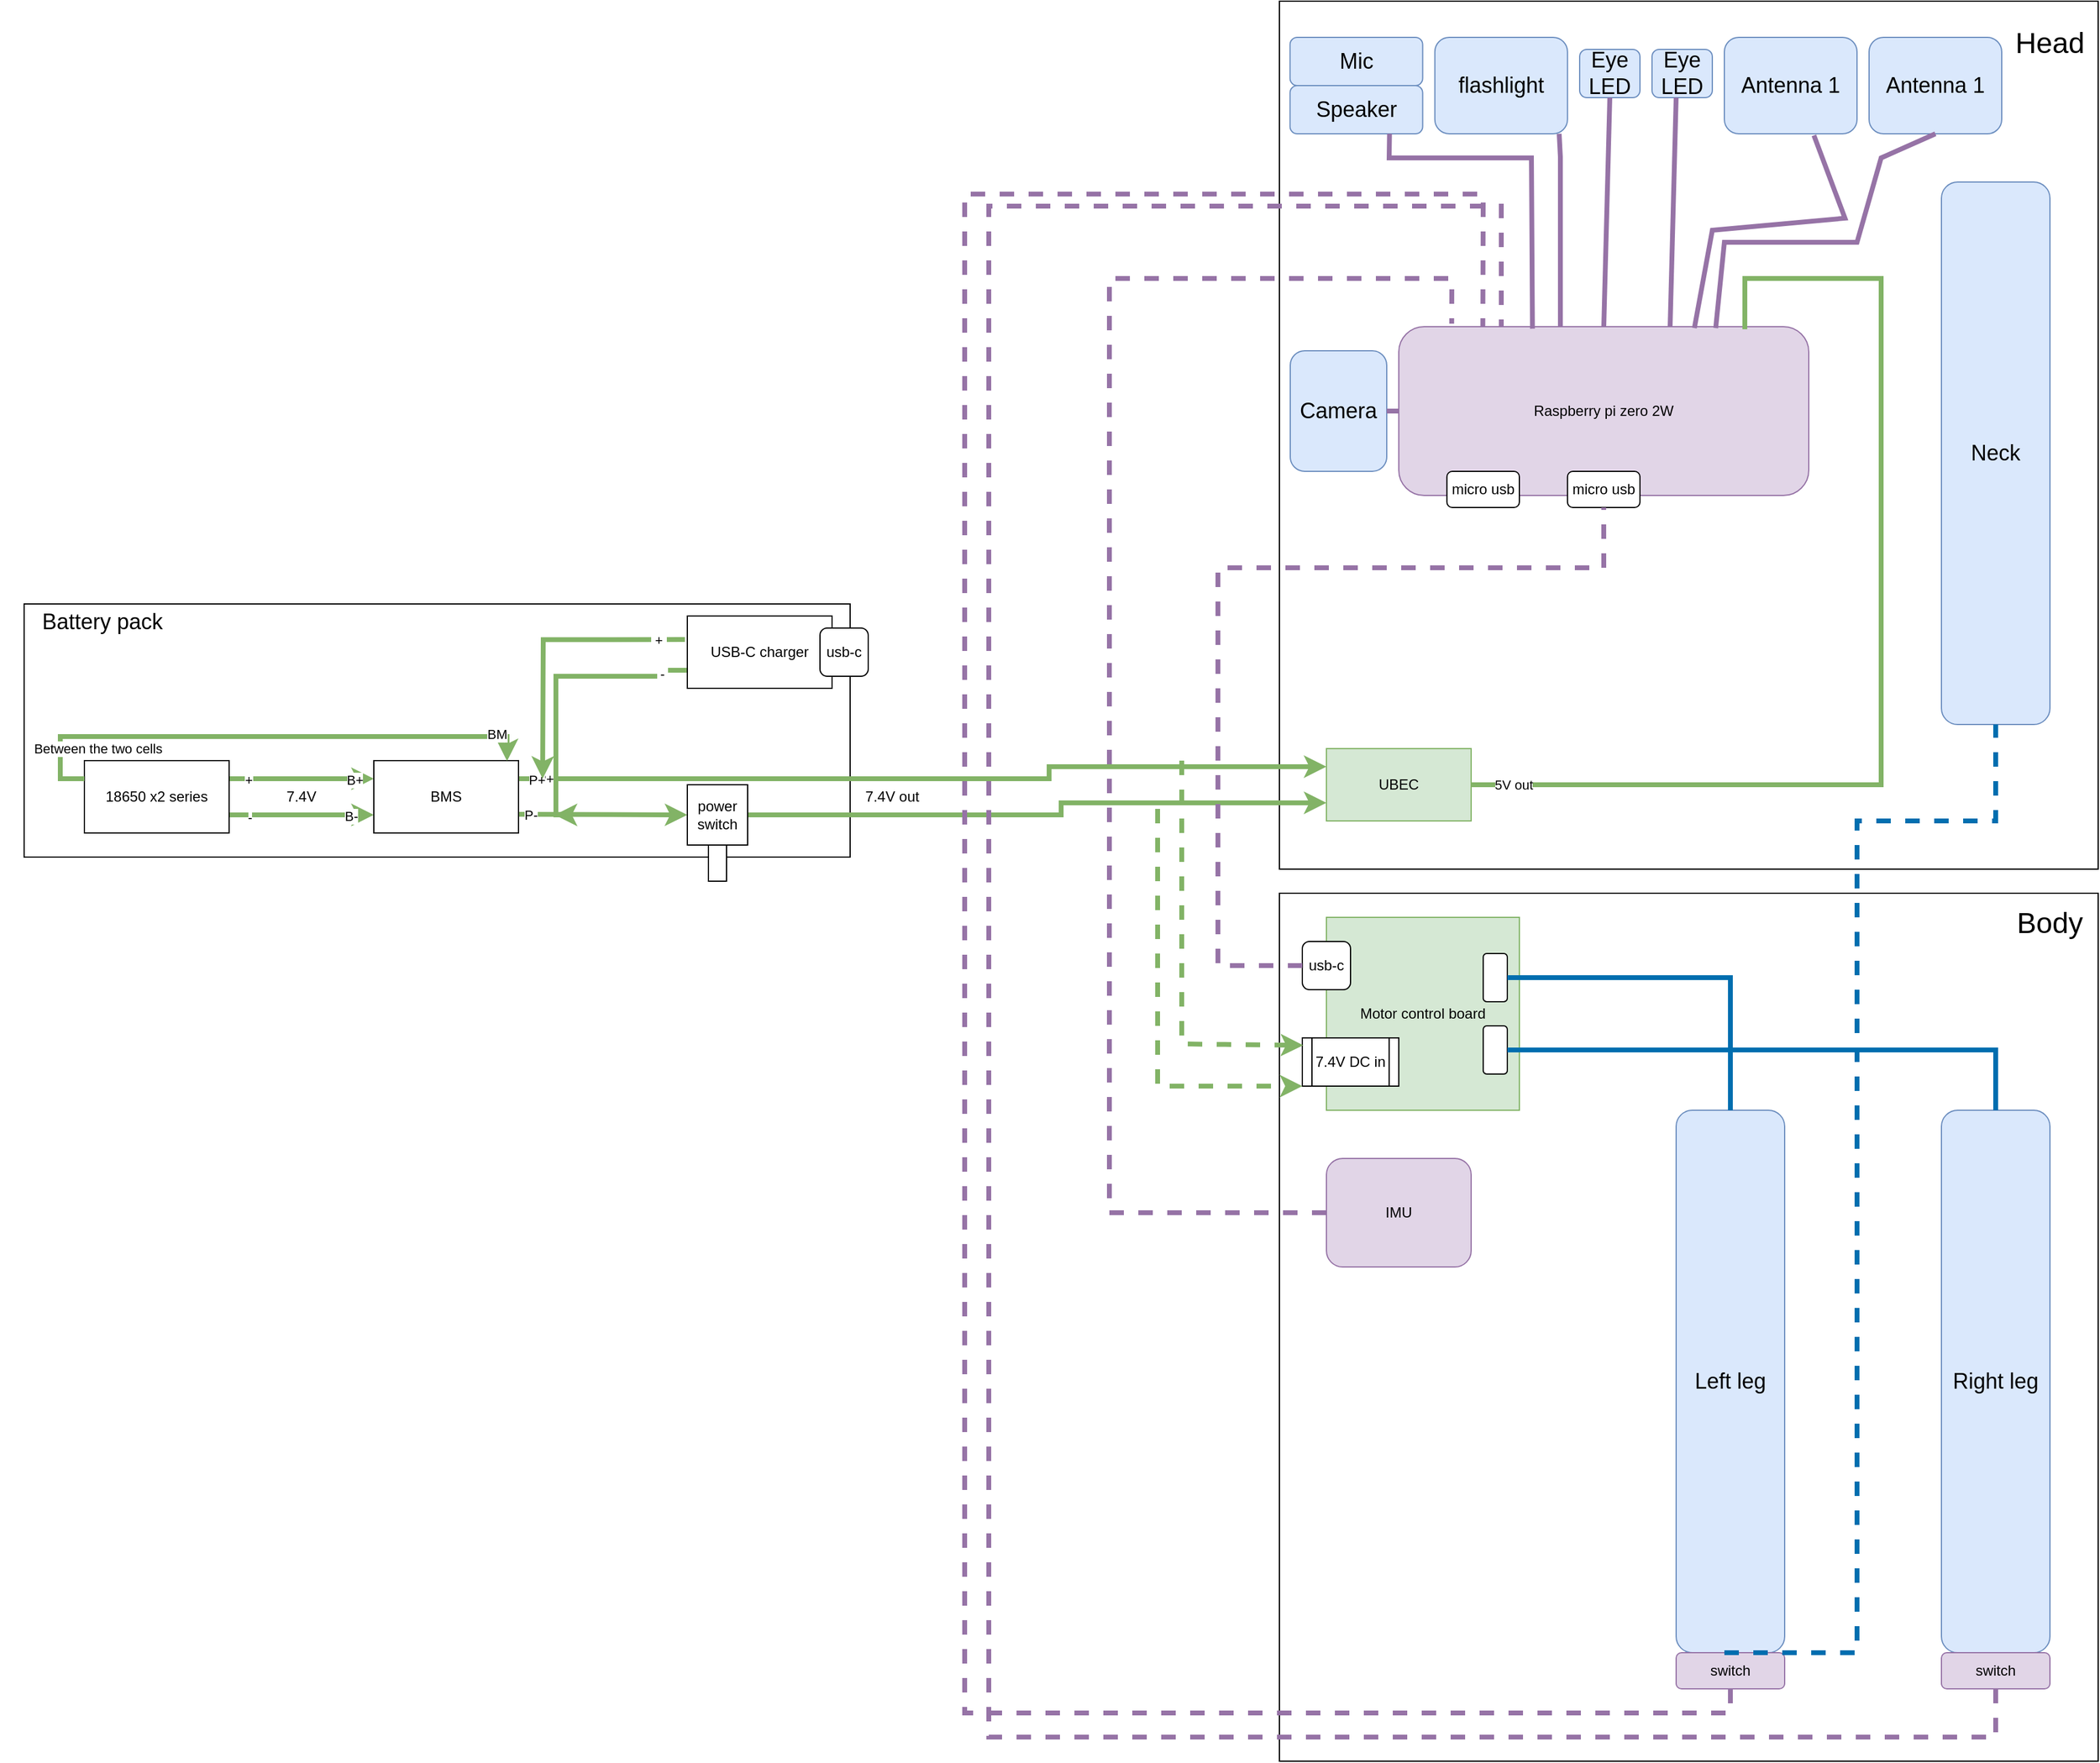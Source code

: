 <mxfile version="26.0.4">
  <diagram name="Page-1" id="qsV2s4hs_2FrfZJGvVU3">
    <mxGraphModel dx="1838" dy="1045" grid="1" gridSize="10" guides="1" tooltips="1" connect="1" arrows="1" fold="1" page="1" pageScale="1" pageWidth="827" pageHeight="1169" math="0" shadow="0">
      <root>
        <mxCell id="0" />
        <mxCell id="1" parent="0" />
        <mxCell id="-YBQGZOib8_rkUtJKQvK-69" value="" style="rounded=0;whiteSpace=wrap;html=1;" parent="1" vertex="1">
          <mxGeometry x="1421" y="40" width="679" height="720" as="geometry" />
        </mxCell>
        <mxCell id="-YBQGZOib8_rkUtJKQvK-67" value="" style="rounded=0;whiteSpace=wrap;html=1;" parent="1" vertex="1">
          <mxGeometry x="1421" y="780" width="679" height="720" as="geometry" />
        </mxCell>
        <mxCell id="-YBQGZOib8_rkUtJKQvK-45" value="&amp;nbsp;" style="rounded=0;whiteSpace=wrap;html=1;" parent="1" vertex="1">
          <mxGeometry x="380" y="540" width="685" height="210" as="geometry" />
        </mxCell>
        <mxCell id="-YBQGZOib8_rkUtJKQvK-7" style="edgeStyle=orthogonalEdgeStyle;rounded=0;orthogonalLoop=1;jettySize=auto;html=1;exitX=1;exitY=0.25;exitDx=0;exitDy=0;entryX=0;entryY=0.25;entryDx=0;entryDy=0;fillColor=#d5e8d4;strokeColor=#82b366;strokeWidth=4;" parent="1" source="-YBQGZOib8_rkUtJKQvK-13" target="-YBQGZOib8_rkUtJKQvK-19" edge="1">
          <mxGeometry relative="1" as="geometry" />
        </mxCell>
        <mxCell id="-YBQGZOib8_rkUtJKQvK-8" value="+" style="edgeLabel;html=1;align=center;verticalAlign=middle;resizable=0;points=[];" parent="-YBQGZOib8_rkUtJKQvK-7" vertex="1" connectable="0">
          <mxGeometry x="-0.738" y="-1" relative="1" as="geometry">
            <mxPoint as="offset" />
          </mxGeometry>
        </mxCell>
        <mxCell id="-YBQGZOib8_rkUtJKQvK-9" value="B+" style="edgeLabel;html=1;align=center;verticalAlign=middle;resizable=0;points=[];" parent="-YBQGZOib8_rkUtJKQvK-7" vertex="1" connectable="0">
          <mxGeometry x="0.729" y="-1" relative="1" as="geometry">
            <mxPoint as="offset" />
          </mxGeometry>
        </mxCell>
        <mxCell id="-YBQGZOib8_rkUtJKQvK-10" style="edgeStyle=orthogonalEdgeStyle;rounded=0;orthogonalLoop=1;jettySize=auto;html=1;exitX=1;exitY=0.75;exitDx=0;exitDy=0;entryX=0;entryY=0.75;entryDx=0;entryDy=0;fillColor=#d5e8d4;strokeColor=#82b366;strokeWidth=4;" parent="1" source="-YBQGZOib8_rkUtJKQvK-13" target="-YBQGZOib8_rkUtJKQvK-19" edge="1">
          <mxGeometry relative="1" as="geometry" />
        </mxCell>
        <mxCell id="-YBQGZOib8_rkUtJKQvK-11" value="-" style="edgeLabel;html=1;align=center;verticalAlign=middle;resizable=0;points=[];" parent="-YBQGZOib8_rkUtJKQvK-10" vertex="1" connectable="0">
          <mxGeometry x="-0.729" y="-2" relative="1" as="geometry">
            <mxPoint as="offset" />
          </mxGeometry>
        </mxCell>
        <mxCell id="-YBQGZOib8_rkUtJKQvK-12" value="B-" style="edgeLabel;html=1;align=center;verticalAlign=middle;resizable=0;points=[];" parent="-YBQGZOib8_rkUtJKQvK-10" vertex="1" connectable="0">
          <mxGeometry x="0.671" y="-1" relative="1" as="geometry">
            <mxPoint as="offset" />
          </mxGeometry>
        </mxCell>
        <mxCell id="-YBQGZOib8_rkUtJKQvK-13" value="18650 x2 series" style="rounded=0;whiteSpace=wrap;html=1;" parent="1" vertex="1">
          <mxGeometry x="430" y="670" width="120" height="60" as="geometry" />
        </mxCell>
        <mxCell id="-YBQGZOib8_rkUtJKQvK-14" style="edgeStyle=orthogonalEdgeStyle;rounded=0;orthogonalLoop=1;jettySize=auto;html=1;exitX=1;exitY=0.25;exitDx=0;exitDy=0;entryX=0;entryY=0.25;entryDx=0;entryDy=0;fillColor=#d5e8d4;strokeColor=#82b366;strokeWidth=4;" parent="1" source="-YBQGZOib8_rkUtJKQvK-19" target="-YBQGZOib8_rkUtJKQvK-27" edge="1">
          <mxGeometry relative="1" as="geometry">
            <mxPoint x="1442.24" y="684.68" as="targetPoint" />
            <Array as="points">
              <mxPoint x="1230" y="685" />
              <mxPoint x="1230" y="675" />
            </Array>
          </mxGeometry>
        </mxCell>
        <mxCell id="-YBQGZOib8_rkUtJKQvK-15" value="P+" style="edgeLabel;html=1;align=center;verticalAlign=middle;resizable=0;points=[];" parent="-YBQGZOib8_rkUtJKQvK-14" vertex="1" connectable="0">
          <mxGeometry x="-0.671" relative="1" as="geometry">
            <mxPoint x="-90" as="offset" />
          </mxGeometry>
        </mxCell>
        <mxCell id="-YBQGZOib8_rkUtJKQvK-54" value="P+" style="edgeLabel;html=1;align=center;verticalAlign=middle;resizable=0;points=[];" parent="-YBQGZOib8_rkUtJKQvK-14" vertex="1" connectable="0">
          <mxGeometry x="-0.957" y="-1" relative="1" as="geometry">
            <mxPoint as="offset" />
          </mxGeometry>
        </mxCell>
        <mxCell id="-YBQGZOib8_rkUtJKQvK-17" style="edgeStyle=orthogonalEdgeStyle;rounded=0;orthogonalLoop=1;jettySize=auto;html=1;exitX=1;exitY=0.75;exitDx=0;exitDy=0;entryX=0;entryY=0.5;entryDx=0;entryDy=0;fillColor=#d5e8d4;strokeColor=#82b366;strokeWidth=4;" parent="1" target="-YBQGZOib8_rkUtJKQvK-38" edge="1">
          <mxGeometry relative="1" as="geometry">
            <mxPoint x="790" y="714.52" as="sourcePoint" />
            <mxPoint x="910" y="714.52" as="targetPoint" />
          </mxGeometry>
        </mxCell>
        <mxCell id="-YBQGZOib8_rkUtJKQvK-18" value="P-" style="edgeLabel;html=1;align=center;verticalAlign=middle;resizable=0;points=[];" parent="-YBQGZOib8_rkUtJKQvK-17" vertex="1" connectable="0">
          <mxGeometry x="-0.633" y="1" relative="1" as="geometry">
            <mxPoint x="-16" y="1" as="offset" />
          </mxGeometry>
        </mxCell>
        <mxCell id="-YBQGZOib8_rkUtJKQvK-19" value="BMS" style="rounded=0;whiteSpace=wrap;html=1;" parent="1" vertex="1">
          <mxGeometry x="670" y="670" width="120" height="60" as="geometry" />
        </mxCell>
        <mxCell id="-YBQGZOib8_rkUtJKQvK-20" style="edgeStyle=orthogonalEdgeStyle;rounded=0;orthogonalLoop=1;jettySize=auto;html=1;exitX=0;exitY=0.75;exitDx=0;exitDy=0;strokeWidth=4;fillColor=#d5e8d4;strokeColor=#82b366;" parent="1" source="-YBQGZOib8_rkUtJKQvK-24" edge="1">
          <mxGeometry relative="1" as="geometry">
            <mxPoint x="820" y="715" as="targetPoint" />
            <mxPoint x="890" y="600" as="sourcePoint" />
            <Array as="points">
              <mxPoint x="910" y="600" />
              <mxPoint x="821" y="600" />
              <mxPoint x="821" y="715" />
            </Array>
          </mxGeometry>
        </mxCell>
        <mxCell id="-YBQGZOib8_rkUtJKQvK-21" value="&amp;nbsp;-&amp;nbsp;" style="edgeLabel;html=1;align=center;verticalAlign=middle;resizable=0;points=[];" parent="-YBQGZOib8_rkUtJKQvK-20" vertex="1" connectable="0">
          <mxGeometry x="-0.805" y="-1" relative="1" as="geometry">
            <mxPoint as="offset" />
          </mxGeometry>
        </mxCell>
        <mxCell id="-YBQGZOib8_rkUtJKQvK-22" style="edgeStyle=orthogonalEdgeStyle;rounded=0;orthogonalLoop=1;jettySize=auto;html=1;exitX=-0.017;exitY=0.326;exitDx=0;exitDy=0;exitPerimeter=0;strokeWidth=4;fillColor=#d5e8d4;strokeColor=#82b366;" parent="1" source="-YBQGZOib8_rkUtJKQvK-24" edge="1">
          <mxGeometry relative="1" as="geometry">
            <mxPoint x="810" y="685" as="targetPoint" />
            <mxPoint x="890" y="570" as="sourcePoint" />
          </mxGeometry>
        </mxCell>
        <mxCell id="-YBQGZOib8_rkUtJKQvK-23" value="&amp;nbsp;+&amp;nbsp;" style="edgeLabel;html=1;align=center;verticalAlign=middle;resizable=0;points=[];" parent="-YBQGZOib8_rkUtJKQvK-22" vertex="1" connectable="0">
          <mxGeometry x="-0.813" relative="1" as="geometry">
            <mxPoint as="offset" />
          </mxGeometry>
        </mxCell>
        <mxCell id="-YBQGZOib8_rkUtJKQvK-24" value="USB-C charger" style="rounded=0;whiteSpace=wrap;html=1;" parent="1" vertex="1">
          <mxGeometry x="930" y="550" width="120" height="60" as="geometry" />
        </mxCell>
        <mxCell id="-YBQGZOib8_rkUtJKQvK-27" value="UBEC" style="rounded=0;whiteSpace=wrap;html=1;fillColor=#d5e8d4;strokeColor=#82b366;" parent="1" vertex="1">
          <mxGeometry x="1460" y="660" width="120" height="60" as="geometry" />
        </mxCell>
        <mxCell id="-YBQGZOib8_rkUtJKQvK-28" style="edgeStyle=orthogonalEdgeStyle;rounded=0;orthogonalLoop=1;jettySize=auto;html=1;exitX=0;exitY=0.25;exitDx=0;exitDy=0;entryX=0.921;entryY=0.007;entryDx=0;entryDy=0;entryPerimeter=0;fillColor=#d5e8d4;strokeColor=#82b366;strokeWidth=4;" parent="1" source="-YBQGZOib8_rkUtJKQvK-13" target="-YBQGZOib8_rkUtJKQvK-19" edge="1">
          <mxGeometry relative="1" as="geometry" />
        </mxCell>
        <mxCell id="-YBQGZOib8_rkUtJKQvK-29" value="BM" style="edgeLabel;html=1;align=center;verticalAlign=middle;resizable=0;points=[];" parent="-YBQGZOib8_rkUtJKQvK-28" vertex="1" connectable="0">
          <mxGeometry x="0.868" y="2" relative="1" as="geometry">
            <mxPoint as="offset" />
          </mxGeometry>
        </mxCell>
        <mxCell id="-YBQGZOib8_rkUtJKQvK-30" value="Between the two cells" style="edgeLabel;html=1;align=center;verticalAlign=middle;resizable=0;points=[];" parent="-YBQGZOib8_rkUtJKQvK-28" vertex="1" connectable="0">
          <mxGeometry x="-0.958" y="-1" relative="1" as="geometry">
            <mxPoint x="20" y="-24" as="offset" />
          </mxGeometry>
        </mxCell>
        <mxCell id="-YBQGZOib8_rkUtJKQvK-32" value="Raspberry pi zero 2W" style="rounded=1;whiteSpace=wrap;html=1;fillColor=#e1d5e7;strokeColor=#9673a6;" parent="1" vertex="1">
          <mxGeometry x="1520" y="310" width="340" height="140" as="geometry" />
        </mxCell>
        <mxCell id="-YBQGZOib8_rkUtJKQvK-33" value="7.4V" style="text;html=1;align=center;verticalAlign=middle;whiteSpace=wrap;rounded=0;" parent="1" vertex="1">
          <mxGeometry x="580" y="685" width="60" height="30" as="geometry" />
        </mxCell>
        <mxCell id="-YBQGZOib8_rkUtJKQvK-34" value="7.4V out" style="text;html=1;align=center;verticalAlign=middle;whiteSpace=wrap;rounded=0;" parent="1" vertex="1">
          <mxGeometry x="1070" y="685" width="60" height="30" as="geometry" />
        </mxCell>
        <mxCell id="-YBQGZOib8_rkUtJKQvK-36" style="edgeStyle=orthogonalEdgeStyle;rounded=0;orthogonalLoop=1;jettySize=auto;html=1;exitX=1;exitY=0.5;exitDx=0;exitDy=0;entryX=0;entryY=0.75;entryDx=0;entryDy=0;fillColor=#d5e8d4;strokeColor=#82b366;strokeWidth=4;" parent="1" source="-YBQGZOib8_rkUtJKQvK-38" target="-YBQGZOib8_rkUtJKQvK-27" edge="1">
          <mxGeometry relative="1" as="geometry">
            <mxPoint x="900" y="715" as="targetPoint" />
            <Array as="points">
              <mxPoint x="1240" y="715" />
              <mxPoint x="1240" y="705" />
            </Array>
          </mxGeometry>
        </mxCell>
        <mxCell id="-YBQGZOib8_rkUtJKQvK-43" value="micro usb" style="rounded=1;whiteSpace=wrap;html=1;" parent="1" vertex="1">
          <mxGeometry x="1659.9" y="430" width="60.1" height="30" as="geometry" />
        </mxCell>
        <mxCell id="-YBQGZOib8_rkUtJKQvK-44" value="micro usb" style="rounded=1;whiteSpace=wrap;html=1;" parent="1" vertex="1">
          <mxGeometry x="1559.9" y="430" width="60.1" height="30" as="geometry" />
        </mxCell>
        <mxCell id="-YBQGZOib8_rkUtJKQvK-46" value="&lt;font style=&quot;font-size: 18px;&quot;&gt;Battery pack&lt;/font&gt;" style="text;html=1;align=center;verticalAlign=middle;whiteSpace=wrap;rounded=0;" parent="1" vertex="1">
          <mxGeometry x="360" y="540" width="170" height="30" as="geometry" />
        </mxCell>
        <mxCell id="-YBQGZOib8_rkUtJKQvK-47" value="usb-c" style="rounded=1;whiteSpace=wrap;html=1;" parent="1" vertex="1">
          <mxGeometry x="1040" y="560" width="40" height="40" as="geometry" />
        </mxCell>
        <mxCell id="-YBQGZOib8_rkUtJKQvK-48" value="Motor control board" style="whiteSpace=wrap;html=1;aspect=fixed;fillColor=#d5e8d4;strokeColor=#82b366;" parent="1" vertex="1">
          <mxGeometry x="1460" y="800" width="160" height="160" as="geometry" />
        </mxCell>
        <mxCell id="-YBQGZOib8_rkUtJKQvK-49" value="" style="rounded=1;whiteSpace=wrap;html=1;" parent="1" vertex="1">
          <mxGeometry x="1590" y="830" width="20" height="40" as="geometry" />
        </mxCell>
        <mxCell id="-YBQGZOib8_rkUtJKQvK-50" value="" style="rounded=1;whiteSpace=wrap;html=1;" parent="1" vertex="1">
          <mxGeometry x="1590" y="890" width="20" height="40" as="geometry" />
        </mxCell>
        <mxCell id="-YBQGZOib8_rkUtJKQvK-51" value="usb-c" style="rounded=1;whiteSpace=wrap;html=1;" parent="1" vertex="1">
          <mxGeometry x="1440" y="820" width="40" height="40" as="geometry" />
        </mxCell>
        <mxCell id="-YBQGZOib8_rkUtJKQvK-52" value="7.4V DC in" style="shape=process;whiteSpace=wrap;html=1;backgroundOutline=1;" parent="1" vertex="1">
          <mxGeometry x="1440" y="900" width="80" height="40" as="geometry" />
        </mxCell>
        <mxCell id="-YBQGZOib8_rkUtJKQvK-53" value="" style="endArrow=classic;html=1;rounded=0;entryX=0;entryY=1;entryDx=0;entryDy=0;fillColor=#d5e8d4;strokeColor=#82b366;strokeWidth=4;dashed=1;" parent="1" target="-YBQGZOib8_rkUtJKQvK-52" edge="1">
          <mxGeometry width="50" height="50" relative="1" as="geometry">
            <mxPoint x="1320" y="710" as="sourcePoint" />
            <mxPoint x="840" y="890" as="targetPoint" />
            <Array as="points">
              <mxPoint x="1320" y="940" />
            </Array>
          </mxGeometry>
        </mxCell>
        <mxCell id="-YBQGZOib8_rkUtJKQvK-55" value="" style="endArrow=classic;html=1;rounded=0;entryX=0.009;entryY=0.154;entryDx=0;entryDy=0;entryPerimeter=0;fillColor=#d5e8d4;strokeColor=#82b366;strokeWidth=4;dashed=1;" parent="1" target="-YBQGZOib8_rkUtJKQvK-52" edge="1">
          <mxGeometry width="50" height="50" relative="1" as="geometry">
            <mxPoint x="1340" y="670" as="sourcePoint" />
            <mxPoint x="1470" y="905" as="targetPoint" />
            <Array as="points">
              <mxPoint x="1340" y="905" />
            </Array>
          </mxGeometry>
        </mxCell>
        <mxCell id="-YBQGZOib8_rkUtJKQvK-60" value="" style="endArrow=none;html=1;rounded=0;entryX=0.5;entryY=1;entryDx=0;entryDy=0;exitX=0;exitY=0.5;exitDx=0;exitDy=0;strokeColor=#9673a6;strokeWidth=4;fillColor=#e1d5e7;dashed=1;" parent="1" source="-YBQGZOib8_rkUtJKQvK-51" target="-YBQGZOib8_rkUtJKQvK-43" edge="1">
          <mxGeometry width="50" height="50" relative="1" as="geometry">
            <mxPoint x="1430" y="680" as="sourcePoint" />
            <mxPoint x="1480" y="630" as="targetPoint" />
            <Array as="points">
              <mxPoint x="1370" y="840" />
              <mxPoint x="1370" y="510" />
              <mxPoint x="1690" y="510" />
            </Array>
          </mxGeometry>
        </mxCell>
        <mxCell id="-YBQGZOib8_rkUtJKQvK-61" value="IMU" style="rounded=1;whiteSpace=wrap;html=1;fillColor=#e1d5e7;strokeColor=#9673a6;" parent="1" vertex="1">
          <mxGeometry x="1460" y="1000" width="120" height="90" as="geometry" />
        </mxCell>
        <mxCell id="-YBQGZOib8_rkUtJKQvK-68" value="&lt;font style=&quot;font-size: 24px;&quot;&gt;Body&lt;/font&gt;" style="text;html=1;align=center;verticalAlign=middle;whiteSpace=wrap;rounded=0;" parent="1" vertex="1">
          <mxGeometry x="2030" y="790" width="60" height="30" as="geometry" />
        </mxCell>
        <mxCell id="-YBQGZOib8_rkUtJKQvK-70" value="&lt;font style=&quot;font-size: 24px;&quot;&gt;Head&lt;/font&gt;" style="text;html=1;align=center;verticalAlign=middle;whiteSpace=wrap;rounded=0;" parent="1" vertex="1">
          <mxGeometry x="2030" y="60" width="60" height="30" as="geometry" />
        </mxCell>
        <mxCell id="-YBQGZOib8_rkUtJKQvK-72" value="" style="endArrow=none;html=1;rounded=0;exitX=0;exitY=0.5;exitDx=0;exitDy=0;entryX=0.129;entryY=-0.018;entryDx=0;entryDy=0;entryPerimeter=0;strokeColor=#9673a6;strokeWidth=4;fillColor=#e1d5e7;dashed=1;" parent="1" source="-YBQGZOib8_rkUtJKQvK-61" target="-YBQGZOib8_rkUtJKQvK-32" edge="1">
          <mxGeometry width="50" height="50" relative="1" as="geometry">
            <mxPoint x="1860" y="850" as="sourcePoint" />
            <mxPoint x="1910" y="800" as="targetPoint" />
            <Array as="points">
              <mxPoint x="1280" y="1045" />
              <mxPoint x="1280" y="270" />
              <mxPoint x="1564" y="270" />
            </Array>
          </mxGeometry>
        </mxCell>
        <mxCell id="-YBQGZOib8_rkUtJKQvK-73" value="&lt;font style=&quot;font-size: 18px;&quot;&gt;Left leg&lt;/font&gt;" style="rounded=1;whiteSpace=wrap;html=1;fillColor=#dae8fc;strokeColor=#6c8ebf;" parent="1" vertex="1">
          <mxGeometry x="1750" y="960" width="90" height="450" as="geometry" />
        </mxCell>
        <mxCell id="-YBQGZOib8_rkUtJKQvK-74" value="&lt;font style=&quot;font-size: 18px;&quot;&gt;Right leg&lt;/font&gt;" style="rounded=1;whiteSpace=wrap;html=1;fillColor=#dae8fc;strokeColor=#6c8ebf;" parent="1" vertex="1">
          <mxGeometry x="1970" y="960" width="90" height="450" as="geometry" />
        </mxCell>
        <mxCell id="-YBQGZOib8_rkUtJKQvK-75" value="&lt;font style=&quot;font-size: 18px;&quot;&gt;Neck&lt;/font&gt;" style="rounded=1;whiteSpace=wrap;html=1;fillColor=#dae8fc;strokeColor=#6c8ebf;" parent="1" vertex="1">
          <mxGeometry x="1970" y="190" width="90" height="450" as="geometry" />
        </mxCell>
        <mxCell id="-YBQGZOib8_rkUtJKQvK-76" value="" style="endArrow=none;html=1;rounded=0;strokeWidth=4;fillColor=#1ba1e2;strokeColor=#006EAF;entryX=0.5;entryY=0;entryDx=0;entryDy=0;" parent="1" source="-YBQGZOib8_rkUtJKQvK-49" target="-YBQGZOib8_rkUtJKQvK-73" edge="1">
          <mxGeometry width="50" height="50" relative="1" as="geometry">
            <mxPoint x="1840" y="890" as="sourcePoint" />
            <mxPoint x="1890" y="840" as="targetPoint" />
            <Array as="points">
              <mxPoint x="1795" y="850" />
            </Array>
          </mxGeometry>
        </mxCell>
        <mxCell id="-YBQGZOib8_rkUtJKQvK-77" value="" style="endArrow=none;html=1;rounded=0;strokeWidth=4;fillColor=#1ba1e2;strokeColor=#006EAF;entryX=0.5;entryY=0;entryDx=0;entryDy=0;" parent="1" target="-YBQGZOib8_rkUtJKQvK-74" edge="1">
          <mxGeometry width="50" height="50" relative="1" as="geometry">
            <mxPoint x="1610" y="910" as="sourcePoint" />
            <mxPoint x="1795" y="1020" as="targetPoint" />
            <Array as="points">
              <mxPoint x="2015" y="910" />
            </Array>
          </mxGeometry>
        </mxCell>
        <mxCell id="-YBQGZOib8_rkUtJKQvK-81" value="" style="endArrow=none;html=1;rounded=0;exitX=1;exitY=0.5;exitDx=0;exitDy=0;entryX=0.844;entryY=0.015;entryDx=0;entryDy=0;entryPerimeter=0;strokeWidth=4;fillColor=#d5e8d4;strokeColor=#82b366;" parent="1" source="-YBQGZOib8_rkUtJKQvK-27" target="-YBQGZOib8_rkUtJKQvK-32" edge="1">
          <mxGeometry width="50" height="50" relative="1" as="geometry">
            <mxPoint x="1885" y="615" as="sourcePoint" />
            <mxPoint x="1935" y="565" as="targetPoint" />
            <Array as="points">
              <mxPoint x="1920" y="690" />
              <mxPoint x="1920" y="270" />
              <mxPoint x="1807" y="270" />
            </Array>
          </mxGeometry>
        </mxCell>
        <mxCell id="-YBQGZOib8_rkUtJKQvK-82" value="5V out" style="edgeLabel;html=1;align=center;verticalAlign=middle;resizable=0;points=[];" parent="-YBQGZOib8_rkUtJKQvK-81" vertex="1" connectable="0">
          <mxGeometry x="-0.923" y="4" relative="1" as="geometry">
            <mxPoint y="4" as="offset" />
          </mxGeometry>
        </mxCell>
        <mxCell id="-YBQGZOib8_rkUtJKQvK-84" value="&lt;font style=&quot;font-size: 18px;&quot;&gt;Antenna 1&lt;/font&gt;" style="rounded=1;whiteSpace=wrap;html=1;fillColor=#dae8fc;strokeColor=#6c8ebf;" parent="1" vertex="1">
          <mxGeometry x="1790" y="70" width="110" height="80" as="geometry" />
        </mxCell>
        <mxCell id="-YBQGZOib8_rkUtJKQvK-85" value="&lt;font style=&quot;font-size: 18px;&quot;&gt;Antenna 1&lt;/font&gt;" style="rounded=1;whiteSpace=wrap;html=1;fillColor=#dae8fc;strokeColor=#6c8ebf;" parent="1" vertex="1">
          <mxGeometry x="1910" y="70" width="110" height="80" as="geometry" />
        </mxCell>
        <mxCell id="-YBQGZOib8_rkUtJKQvK-86" value="" style="endArrow=none;html=1;rounded=0;exitX=0.721;exitY=0.008;exitDx=0;exitDy=0;exitPerimeter=0;entryX=0.675;entryY=1.016;entryDx=0;entryDy=0;fillColor=#e1d5e7;strokeColor=#9673a6;strokeWidth=4;entryPerimeter=0;" parent="1" source="-YBQGZOib8_rkUtJKQvK-32" target="-YBQGZOib8_rkUtJKQvK-84" edge="1">
          <mxGeometry width="50" height="50" relative="1" as="geometry">
            <mxPoint x="1820" y="600" as="sourcePoint" />
            <mxPoint x="1870" y="550" as="targetPoint" />
            <Array as="points">
              <mxPoint x="1780" y="230" />
              <mxPoint x="1890" y="220" />
            </Array>
          </mxGeometry>
        </mxCell>
        <mxCell id="-YBQGZOib8_rkUtJKQvK-87" value="" style="endArrow=none;html=1;rounded=0;exitX=0.773;exitY=0.008;exitDx=0;exitDy=0;exitPerimeter=0;entryX=0.5;entryY=1;entryDx=0;entryDy=0;fillColor=#e1d5e7;strokeColor=#9673a6;strokeWidth=4;" parent="1" source="-YBQGZOib8_rkUtJKQvK-32" target="-YBQGZOib8_rkUtJKQvK-85" edge="1">
          <mxGeometry width="50" height="50" relative="1" as="geometry">
            <mxPoint x="1790" y="309" as="sourcePoint" />
            <mxPoint x="1793" y="150" as="targetPoint" />
            <Array as="points">
              <mxPoint x="1790" y="240" />
              <mxPoint x="1900" y="240" />
              <mxPoint x="1920" y="170" />
            </Array>
          </mxGeometry>
        </mxCell>
        <mxCell id="-YBQGZOib8_rkUtJKQvK-88" value="switch" style="rounded=1;whiteSpace=wrap;html=1;fillColor=#e1d5e7;strokeColor=#9673a6;" parent="1" vertex="1">
          <mxGeometry x="1750" y="1410" width="90" height="30" as="geometry" />
        </mxCell>
        <mxCell id="-YBQGZOib8_rkUtJKQvK-90" value="switch" style="rounded=1;whiteSpace=wrap;html=1;fillColor=#e1d5e7;strokeColor=#9673a6;" parent="1" vertex="1">
          <mxGeometry x="1970" y="1410" width="90" height="30" as="geometry" />
        </mxCell>
        <mxCell id="-YBQGZOib8_rkUtJKQvK-91" value="" style="endArrow=none;html=1;rounded=0;exitX=0.5;exitY=1;exitDx=0;exitDy=0;entryX=0.205;entryY=-0.001;entryDx=0;entryDy=0;entryPerimeter=0;fillColor=#e1d5e7;strokeColor=#9673a6;strokeWidth=4;dashed=1;" parent="1" source="-YBQGZOib8_rkUtJKQvK-88" target="-YBQGZOib8_rkUtJKQvK-32" edge="1">
          <mxGeometry width="50" height="50" relative="1" as="geometry">
            <mxPoint x="1660" y="1000" as="sourcePoint" />
            <mxPoint x="1710" y="950" as="targetPoint" />
            <Array as="points">
              <mxPoint x="1795" y="1460" />
              <mxPoint x="1160" y="1460" />
              <mxPoint x="1160" y="200" />
              <mxPoint x="1590" y="200" />
            </Array>
          </mxGeometry>
        </mxCell>
        <mxCell id="-YBQGZOib8_rkUtJKQvK-92" value="" style="endArrow=none;html=1;rounded=0;exitX=0.5;exitY=1;exitDx=0;exitDy=0;entryX=0.25;entryY=0;entryDx=0;entryDy=0;fillColor=#e1d5e7;strokeColor=#9673a6;strokeWidth=4;dashed=1;" parent="1" target="-YBQGZOib8_rkUtJKQvK-32" edge="1">
          <mxGeometry width="50" height="50" relative="1" as="geometry">
            <mxPoint x="2015" y="1440" as="sourcePoint" />
            <mxPoint x="1810" y="310" as="targetPoint" />
            <Array as="points">
              <mxPoint x="2015" y="1480" />
              <mxPoint x="1180" y="1480" />
              <mxPoint x="1180" y="210" />
              <mxPoint x="1605" y="210" />
            </Array>
          </mxGeometry>
        </mxCell>
        <mxCell id="-YBQGZOib8_rkUtJKQvK-93" value="&lt;span style=&quot;font-size: 18px;&quot;&gt;flashlight&lt;/span&gt;" style="rounded=1;whiteSpace=wrap;html=1;fillColor=#dae8fc;strokeColor=#6c8ebf;" parent="1" vertex="1">
          <mxGeometry x="1549.9" y="70" width="110" height="80" as="geometry" />
        </mxCell>
        <mxCell id="-YBQGZOib8_rkUtJKQvK-94" value="" style="endArrow=none;html=1;rounded=0;exitX=0.721;exitY=0.008;exitDx=0;exitDy=0;exitPerimeter=0;entryX=0.675;entryY=1.016;entryDx=0;entryDy=0;fillColor=#e1d5e7;strokeColor=#9673a6;strokeWidth=4;entryPerimeter=0;" parent="1" edge="1">
          <mxGeometry width="50" height="50" relative="1" as="geometry">
            <mxPoint x="1654" y="310" as="sourcePoint" />
            <mxPoint x="1653" y="150" as="targetPoint" />
            <Array as="points">
              <mxPoint x="1654" y="169" />
            </Array>
          </mxGeometry>
        </mxCell>
        <mxCell id="-YBQGZOib8_rkUtJKQvK-95" value="" style="rounded=0;whiteSpace=wrap;html=1;" parent="1" vertex="1">
          <mxGeometry x="947.5" y="730" width="15" height="40" as="geometry" />
        </mxCell>
        <mxCell id="-YBQGZOib8_rkUtJKQvK-38" value="power switch" style="whiteSpace=wrap;html=1;aspect=fixed;" parent="1" vertex="1">
          <mxGeometry x="930" y="690" width="50" height="50" as="geometry" />
        </mxCell>
        <mxCell id="vN0w1t6Y51rWQMxhLmNh-1" value="&lt;span style=&quot;font-size: 18px;&quot;&gt;Speaker&lt;/span&gt;" style="rounded=1;whiteSpace=wrap;html=1;fillColor=#dae8fc;strokeColor=#6c8ebf;" parent="1" vertex="1">
          <mxGeometry x="1429.8" y="110" width="110" height="40" as="geometry" />
        </mxCell>
        <mxCell id="vN0w1t6Y51rWQMxhLmNh-2" value="" style="endArrow=none;html=1;rounded=0;exitX=0.326;exitY=0.012;exitDx=0;exitDy=0;exitPerimeter=0;entryX=0.75;entryY=1;entryDx=0;entryDy=0;fillColor=#e1d5e7;strokeColor=#9673a6;strokeWidth=4;" parent="1" source="-YBQGZOib8_rkUtJKQvK-32" target="vN0w1t6Y51rWQMxhLmNh-1" edge="1">
          <mxGeometry width="50" height="50" relative="1" as="geometry">
            <mxPoint x="1664" y="320" as="sourcePoint" />
            <mxPoint x="1663" y="160" as="targetPoint" />
            <Array as="points">
              <mxPoint x="1630" y="170" />
              <mxPoint x="1512" y="170" />
            </Array>
          </mxGeometry>
        </mxCell>
        <mxCell id="QuHCFTCMFr1V1-7T-APS-1" value="&lt;span style=&quot;font-size: 18px;&quot;&gt;Camera&lt;/span&gt;" style="rounded=1;whiteSpace=wrap;html=1;fillColor=#dae8fc;strokeColor=#6c8ebf;" parent="1" vertex="1">
          <mxGeometry x="1430" y="330" width="80" height="100" as="geometry" />
        </mxCell>
        <mxCell id="QuHCFTCMFr1V1-7T-APS-3" value="&lt;span style=&quot;font-size: 18px;&quot;&gt;Eye LED&lt;/span&gt;" style="rounded=1;whiteSpace=wrap;html=1;fillColor=#dae8fc;strokeColor=#6c8ebf;" parent="1" vertex="1">
          <mxGeometry x="1670" y="80" width="50" height="40" as="geometry" />
        </mxCell>
        <mxCell id="QuHCFTCMFr1V1-7T-APS-5" value="&lt;span style=&quot;font-size: 18px;&quot;&gt;Eye LED&lt;/span&gt;" style="rounded=1;whiteSpace=wrap;html=1;fillColor=#dae8fc;strokeColor=#6c8ebf;" parent="1" vertex="1">
          <mxGeometry x="1730" y="80" width="50" height="40" as="geometry" />
        </mxCell>
        <mxCell id="QuHCFTCMFr1V1-7T-APS-6" value="" style="endArrow=none;html=1;rounded=0;exitX=0.5;exitY=0;exitDx=0;exitDy=0;entryX=0.5;entryY=1;entryDx=0;entryDy=0;fillColor=#e1d5e7;strokeColor=#9673a6;strokeWidth=4;" parent="1" source="-YBQGZOib8_rkUtJKQvK-32" target="QuHCFTCMFr1V1-7T-APS-3" edge="1">
          <mxGeometry width="50" height="50" relative="1" as="geometry">
            <mxPoint x="1664" y="320" as="sourcePoint" />
            <mxPoint x="1663" y="160" as="targetPoint" />
            <Array as="points" />
          </mxGeometry>
        </mxCell>
        <mxCell id="QuHCFTCMFr1V1-7T-APS-7" value="" style="endArrow=none;html=1;rounded=0;exitX=0.5;exitY=0;exitDx=0;exitDy=0;entryX=0.5;entryY=1;entryDx=0;entryDy=0;fillColor=#e1d5e7;strokeColor=#9673a6;strokeWidth=4;" parent="1" edge="1">
          <mxGeometry width="50" height="50" relative="1" as="geometry">
            <mxPoint x="1745" y="310" as="sourcePoint" />
            <mxPoint x="1750" y="120" as="targetPoint" />
            <Array as="points" />
          </mxGeometry>
        </mxCell>
        <mxCell id="QuHCFTCMFr1V1-7T-APS-8" value="" style="endArrow=none;html=1;rounded=0;exitX=1;exitY=0.5;exitDx=0;exitDy=0;entryX=0;entryY=0.5;entryDx=0;entryDy=0;fillColor=#e1d5e7;strokeColor=#9673a6;strokeWidth=4;" parent="1" source="QuHCFTCMFr1V1-7T-APS-1" target="-YBQGZOib8_rkUtJKQvK-32" edge="1">
          <mxGeometry width="50" height="50" relative="1" as="geometry">
            <mxPoint x="1700" y="320" as="sourcePoint" />
            <mxPoint x="1705" y="130" as="targetPoint" />
            <Array as="points" />
          </mxGeometry>
        </mxCell>
        <mxCell id="49t0Fgb0Qvd13kqSiM8I-1" value="&lt;span style=&quot;font-size: 18px;&quot;&gt;Mic&lt;/span&gt;" style="rounded=1;whiteSpace=wrap;html=1;fillColor=#dae8fc;strokeColor=#6c8ebf;" parent="1" vertex="1">
          <mxGeometry x="1429.8" y="70" width="110" height="40" as="geometry" />
        </mxCell>
        <mxCell id="9v2C5uotGtLQ3AJdS-sX-1" value="" style="endArrow=none;html=1;rounded=0;strokeWidth=4;fillColor=#1ba1e2;strokeColor=#006EAF;entryX=0.5;entryY=1;entryDx=0;entryDy=0;dashed=1;" edge="1" parent="1" target="-YBQGZOib8_rkUtJKQvK-75">
          <mxGeometry width="50" height="50" relative="1" as="geometry">
            <mxPoint x="1790" y="1410" as="sourcePoint" />
            <mxPoint x="2220" y="710" as="targetPoint" />
            <Array as="points">
              <mxPoint x="1900" y="1410" />
              <mxPoint x="1900" y="720" />
              <mxPoint x="2015" y="720" />
            </Array>
          </mxGeometry>
        </mxCell>
      </root>
    </mxGraphModel>
  </diagram>
</mxfile>
